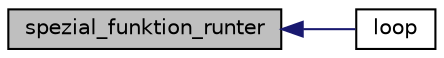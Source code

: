 digraph "spezial_funktion_runter"
{
  edge [fontname="Helvetica",fontsize="10",labelfontname="Helvetica",labelfontsize="10"];
  node [fontname="Helvetica",fontsize="10",shape=record];
  rankdir="LR";
  Node34 [label="spezial_funktion_runter",height=0.2,width=0.4,color="black", fillcolor="grey75", style="filled", fontcolor="black"];
  Node34 -> Node35 [dir="back",color="midnightblue",fontsize="10",style="solid",fontname="Helvetica"];
  Node35 [label="loop",height=0.2,width=0.4,color="black", fillcolor="white", style="filled",URL="$Arduino__kommentiert_8ino.html#afe461d27b9c48d5921c00d521181f12f"];
}
